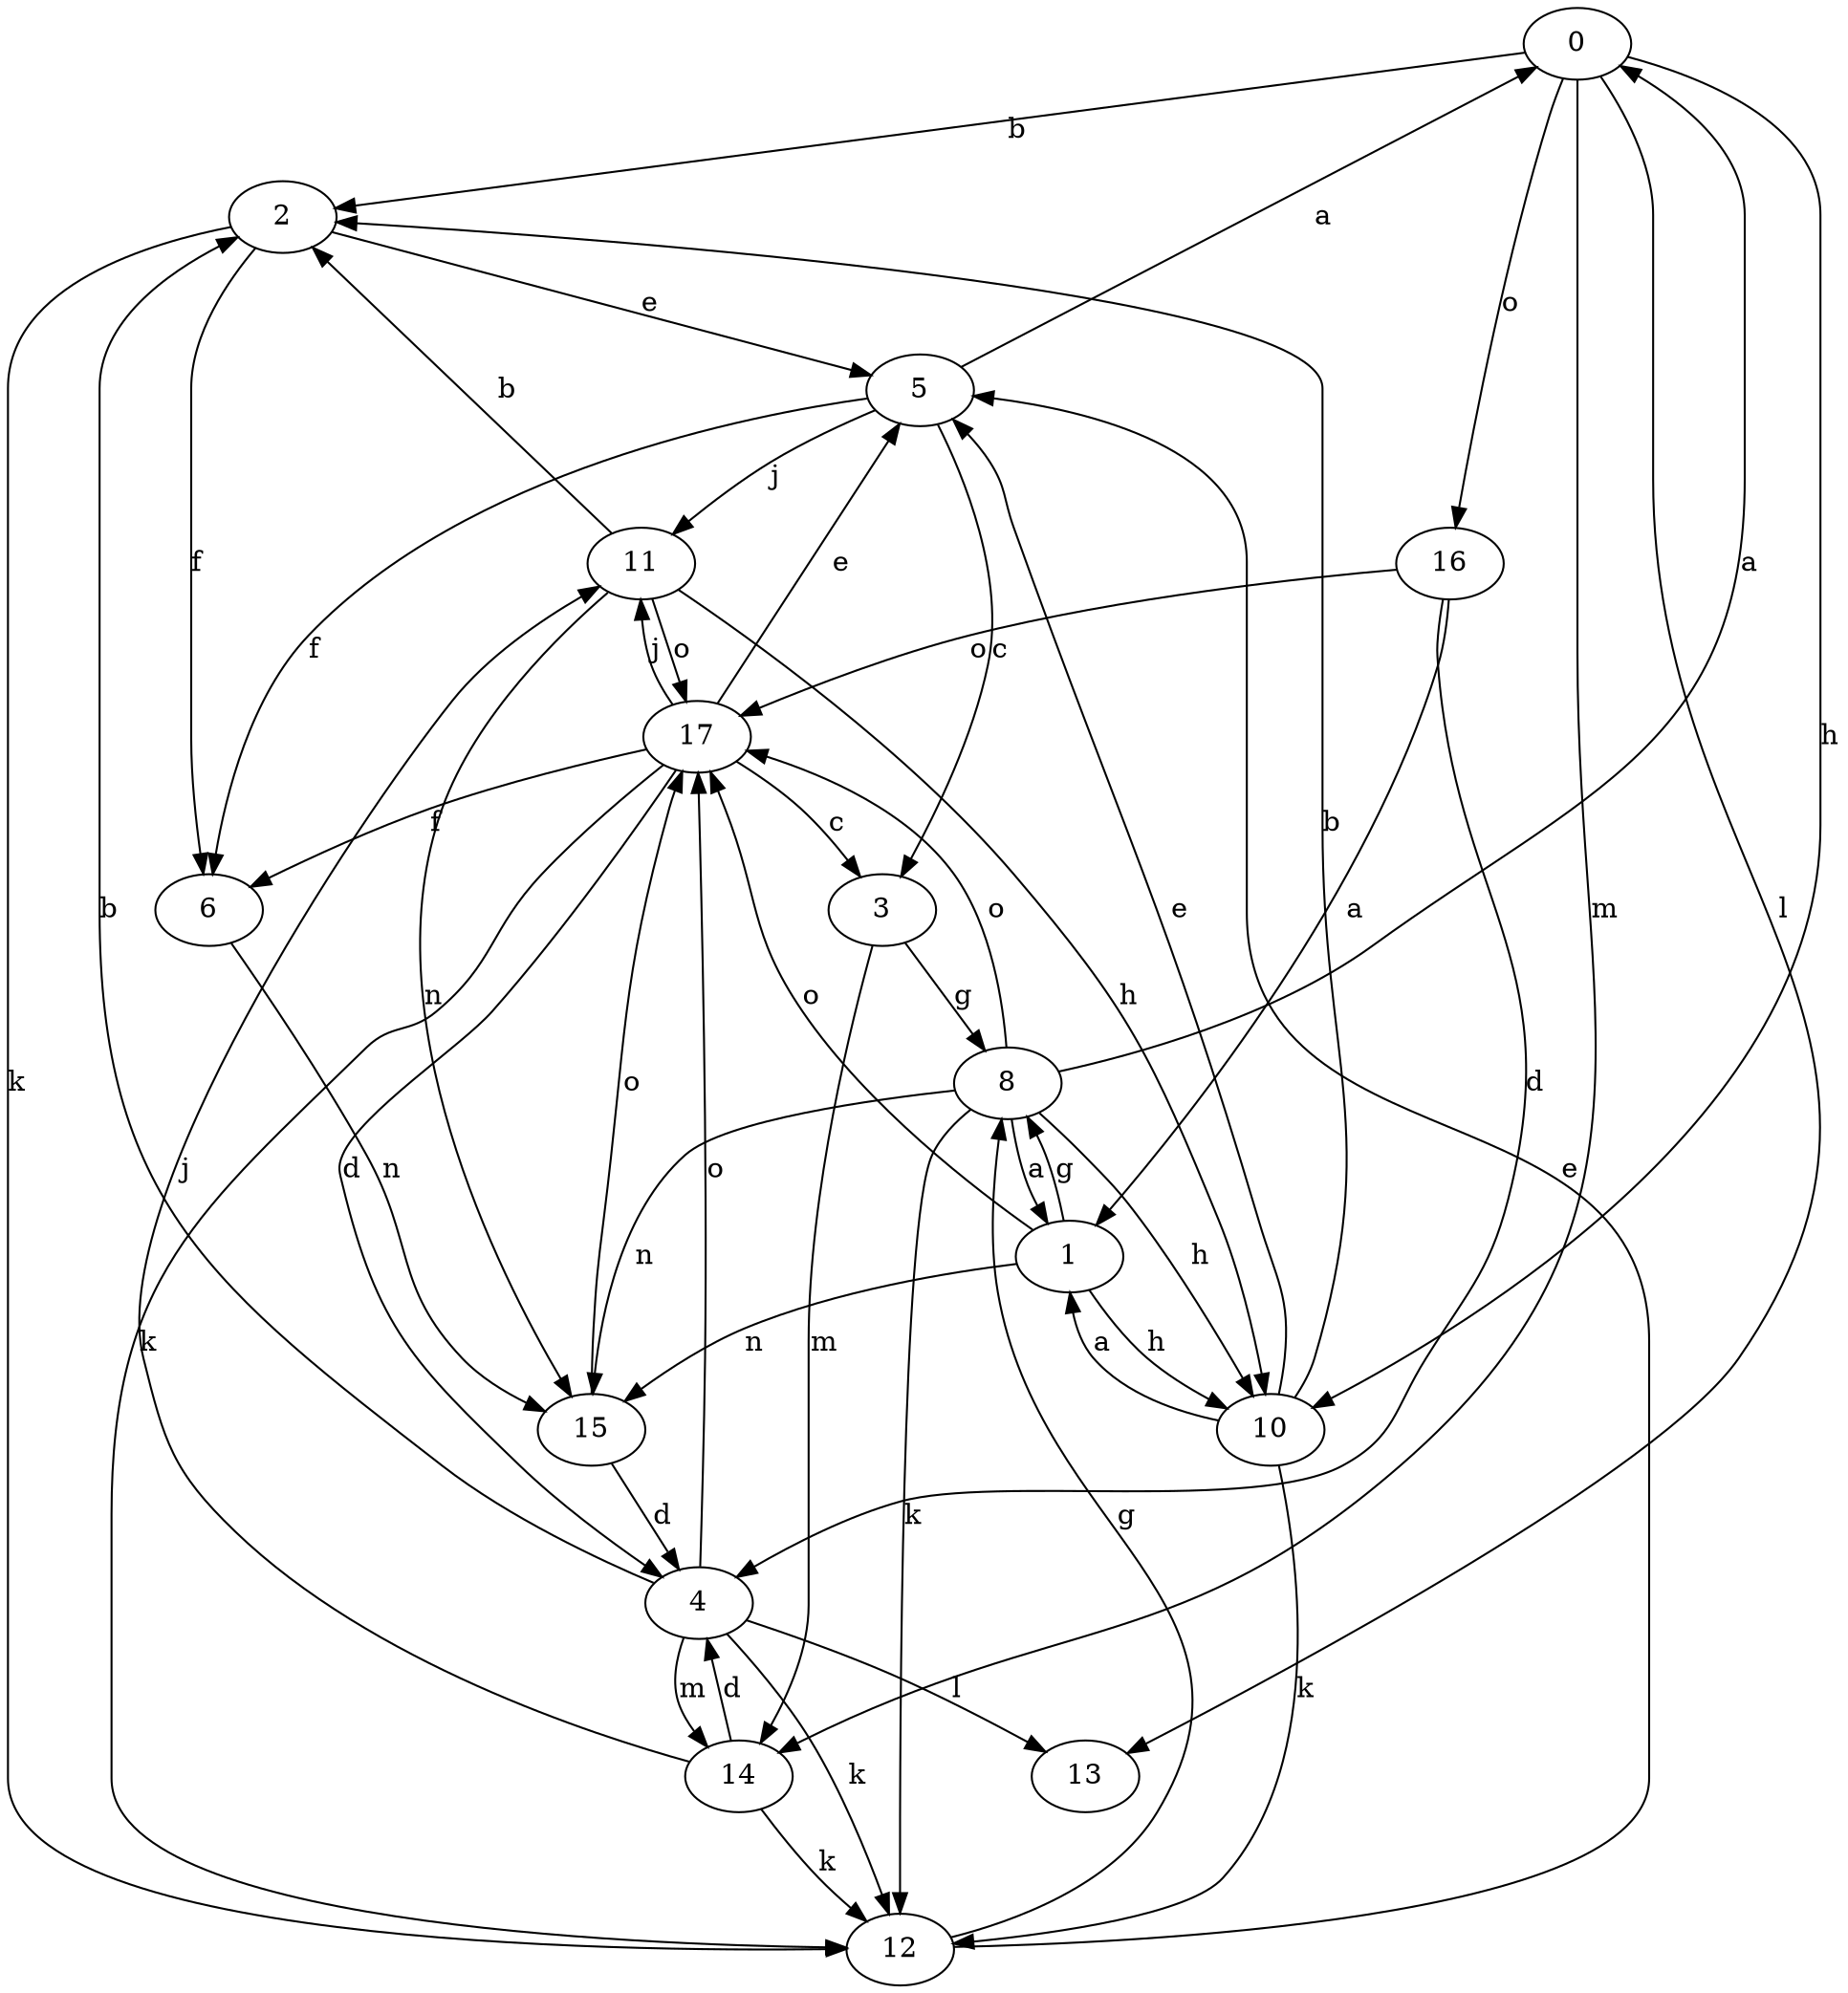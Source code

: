 strict digraph  {
0;
1;
2;
3;
4;
5;
6;
8;
10;
11;
12;
13;
14;
15;
16;
17;
0 -> 2  [label=b];
0 -> 10  [label=h];
0 -> 13  [label=l];
0 -> 14  [label=m];
0 -> 16  [label=o];
1 -> 8  [label=g];
1 -> 10  [label=h];
1 -> 15  [label=n];
1 -> 17  [label=o];
2 -> 5  [label=e];
2 -> 6  [label=f];
2 -> 12  [label=k];
3 -> 8  [label=g];
3 -> 14  [label=m];
4 -> 2  [label=b];
4 -> 12  [label=k];
4 -> 13  [label=l];
4 -> 14  [label=m];
4 -> 17  [label=o];
5 -> 0  [label=a];
5 -> 3  [label=c];
5 -> 6  [label=f];
5 -> 11  [label=j];
6 -> 15  [label=n];
8 -> 0  [label=a];
8 -> 1  [label=a];
8 -> 10  [label=h];
8 -> 12  [label=k];
8 -> 15  [label=n];
8 -> 17  [label=o];
10 -> 1  [label=a];
10 -> 2  [label=b];
10 -> 5  [label=e];
10 -> 12  [label=k];
11 -> 2  [label=b];
11 -> 10  [label=h];
11 -> 15  [label=n];
11 -> 17  [label=o];
12 -> 5  [label=e];
12 -> 8  [label=g];
14 -> 4  [label=d];
14 -> 11  [label=j];
14 -> 12  [label=k];
15 -> 4  [label=d];
15 -> 17  [label=o];
16 -> 1  [label=a];
16 -> 4  [label=d];
16 -> 17  [label=o];
17 -> 3  [label=c];
17 -> 4  [label=d];
17 -> 5  [label=e];
17 -> 6  [label=f];
17 -> 11  [label=j];
17 -> 12  [label=k];
}
